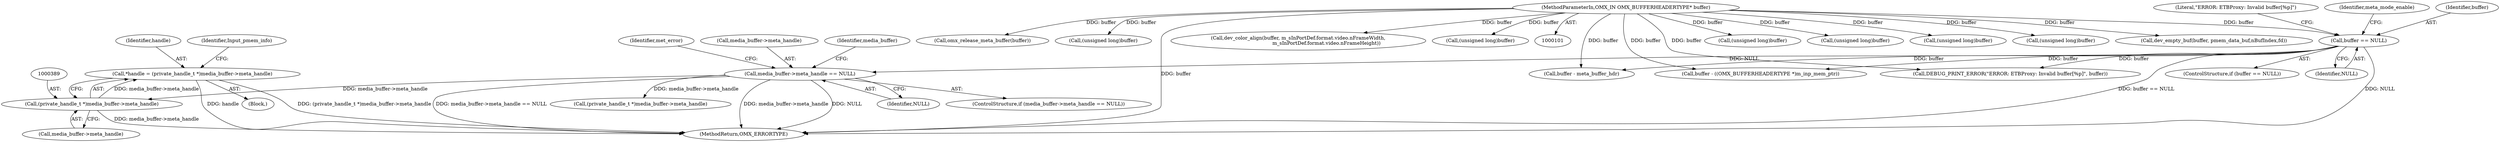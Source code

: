 digraph "0_Android_4ed06d14080d8667d5be14eed200e378cba78345_0@pointer" {
"1000386" [label="(Call,*handle = (private_handle_t *)media_buffer->meta_handle)"];
"1000388" [label="(Call,(private_handle_t *)media_buffer->meta_handle)"];
"1000212" [label="(Call,media_buffer->meta_handle == NULL)"];
"1000138" [label="(Call,buffer == NULL)"];
"1000103" [label="(MethodParameterIn,OMX_IN OMX_BUFFERHEADERTYPE* buffer)"];
"1000139" [label="(Identifier,buffer)"];
"1000387" [label="(Identifier,handle)"];
"1000388" [label="(Call,(private_handle_t *)media_buffer->meta_handle)"];
"1000250" [label="(Call,(unsigned long)buffer)"];
"1000445" [label="(Call,(unsigned long)buffer)"];
"1000490" [label="(Call,(unsigned long)buffer)"];
"1000586" [label="(Call,(unsigned long)buffer)"];
"1000595" [label="(Call,dev_empty_buf(buffer, pmem_data_buf,nBufIndex,fd))"];
"1000137" [label="(ControlStructure,if (buffer == NULL))"];
"1000143" [label="(Literal,\"ERROR: ETBProxy: Invalid buffer[%p]\")"];
"1000212" [label="(Call,media_buffer->meta_handle == NULL)"];
"1000386" [label="(Call,*handle = (private_handle_t *)media_buffer->meta_handle)"];
"1000604" [label="(Call,omx_release_meta_buffer(buffer))"];
"1000213" [label="(Call,media_buffer->meta_handle)"];
"1000140" [label="(Identifier,NULL)"];
"1000286" [label="(Call,(unsigned long)buffer)"];
"1000142" [label="(Call,DEBUG_PRINT_ERROR(\"ERROR: ETBProxy: Invalid buffer[%p]\", buffer))"];
"1000138" [label="(Call,buffer == NULL)"];
"1000216" [label="(Identifier,NULL)"];
"1000390" [label="(Call,media_buffer->meta_handle)"];
"1000211" [label="(ControlStructure,if (media_buffer->meta_handle == NULL))"];
"1000159" [label="(Call,buffer - meta_buffer_hdr)"];
"1000103" [label="(MethodParameterIn,OMX_IN OMX_BUFFERHEADERTYPE* buffer)"];
"1000623" [label="(MethodReturn,OMX_ERRORTYPE)"];
"1000149" [label="(Identifier,meta_mode_enable)"];
"1000226" [label="(Identifier,media_buffer)"];
"1000261" [label="(Call,buffer - ((OMX_BUFFERHEADERTYPE *)m_inp_mem_ptr))"];
"1000469" [label="(Call,(private_handle_t *)media_buffer->meta_handle)"];
"1000218" [label="(Identifier,met_error)"];
"1000566" [label="(Call,dev_color_align(buffer, m_sInPortDef.format.video.nFrameWidth,\n                                    m_sInPortDef.format.video.nFrameHeight))"];
"1000395" [label="(Identifier,Input_pmem_info)"];
"1000607" [label="(Call,(unsigned long)buffer)"];
"1000384" [label="(Block,)"];
"1000386" -> "1000384"  [label="AST: "];
"1000386" -> "1000388"  [label="CFG: "];
"1000387" -> "1000386"  [label="AST: "];
"1000388" -> "1000386"  [label="AST: "];
"1000395" -> "1000386"  [label="CFG: "];
"1000386" -> "1000623"  [label="DDG: (private_handle_t *)media_buffer->meta_handle"];
"1000386" -> "1000623"  [label="DDG: handle"];
"1000388" -> "1000386"  [label="DDG: media_buffer->meta_handle"];
"1000388" -> "1000390"  [label="CFG: "];
"1000389" -> "1000388"  [label="AST: "];
"1000390" -> "1000388"  [label="AST: "];
"1000388" -> "1000623"  [label="DDG: media_buffer->meta_handle"];
"1000212" -> "1000388"  [label="DDG: media_buffer->meta_handle"];
"1000212" -> "1000211"  [label="AST: "];
"1000212" -> "1000216"  [label="CFG: "];
"1000213" -> "1000212"  [label="AST: "];
"1000216" -> "1000212"  [label="AST: "];
"1000218" -> "1000212"  [label="CFG: "];
"1000226" -> "1000212"  [label="CFG: "];
"1000212" -> "1000623"  [label="DDG: NULL"];
"1000212" -> "1000623"  [label="DDG: media_buffer->meta_handle == NULL"];
"1000212" -> "1000623"  [label="DDG: media_buffer->meta_handle"];
"1000138" -> "1000212"  [label="DDG: NULL"];
"1000212" -> "1000469"  [label="DDG: media_buffer->meta_handle"];
"1000138" -> "1000137"  [label="AST: "];
"1000138" -> "1000140"  [label="CFG: "];
"1000139" -> "1000138"  [label="AST: "];
"1000140" -> "1000138"  [label="AST: "];
"1000143" -> "1000138"  [label="CFG: "];
"1000149" -> "1000138"  [label="CFG: "];
"1000138" -> "1000623"  [label="DDG: NULL"];
"1000138" -> "1000623"  [label="DDG: buffer == NULL"];
"1000103" -> "1000138"  [label="DDG: buffer"];
"1000138" -> "1000142"  [label="DDG: buffer"];
"1000138" -> "1000159"  [label="DDG: buffer"];
"1000138" -> "1000261"  [label="DDG: buffer"];
"1000103" -> "1000101"  [label="AST: "];
"1000103" -> "1000623"  [label="DDG: buffer"];
"1000103" -> "1000142"  [label="DDG: buffer"];
"1000103" -> "1000159"  [label="DDG: buffer"];
"1000103" -> "1000250"  [label="DDG: buffer"];
"1000103" -> "1000261"  [label="DDG: buffer"];
"1000103" -> "1000286"  [label="DDG: buffer"];
"1000103" -> "1000445"  [label="DDG: buffer"];
"1000103" -> "1000490"  [label="DDG: buffer"];
"1000103" -> "1000566"  [label="DDG: buffer"];
"1000103" -> "1000586"  [label="DDG: buffer"];
"1000103" -> "1000595"  [label="DDG: buffer"];
"1000103" -> "1000604"  [label="DDG: buffer"];
"1000103" -> "1000607"  [label="DDG: buffer"];
}
